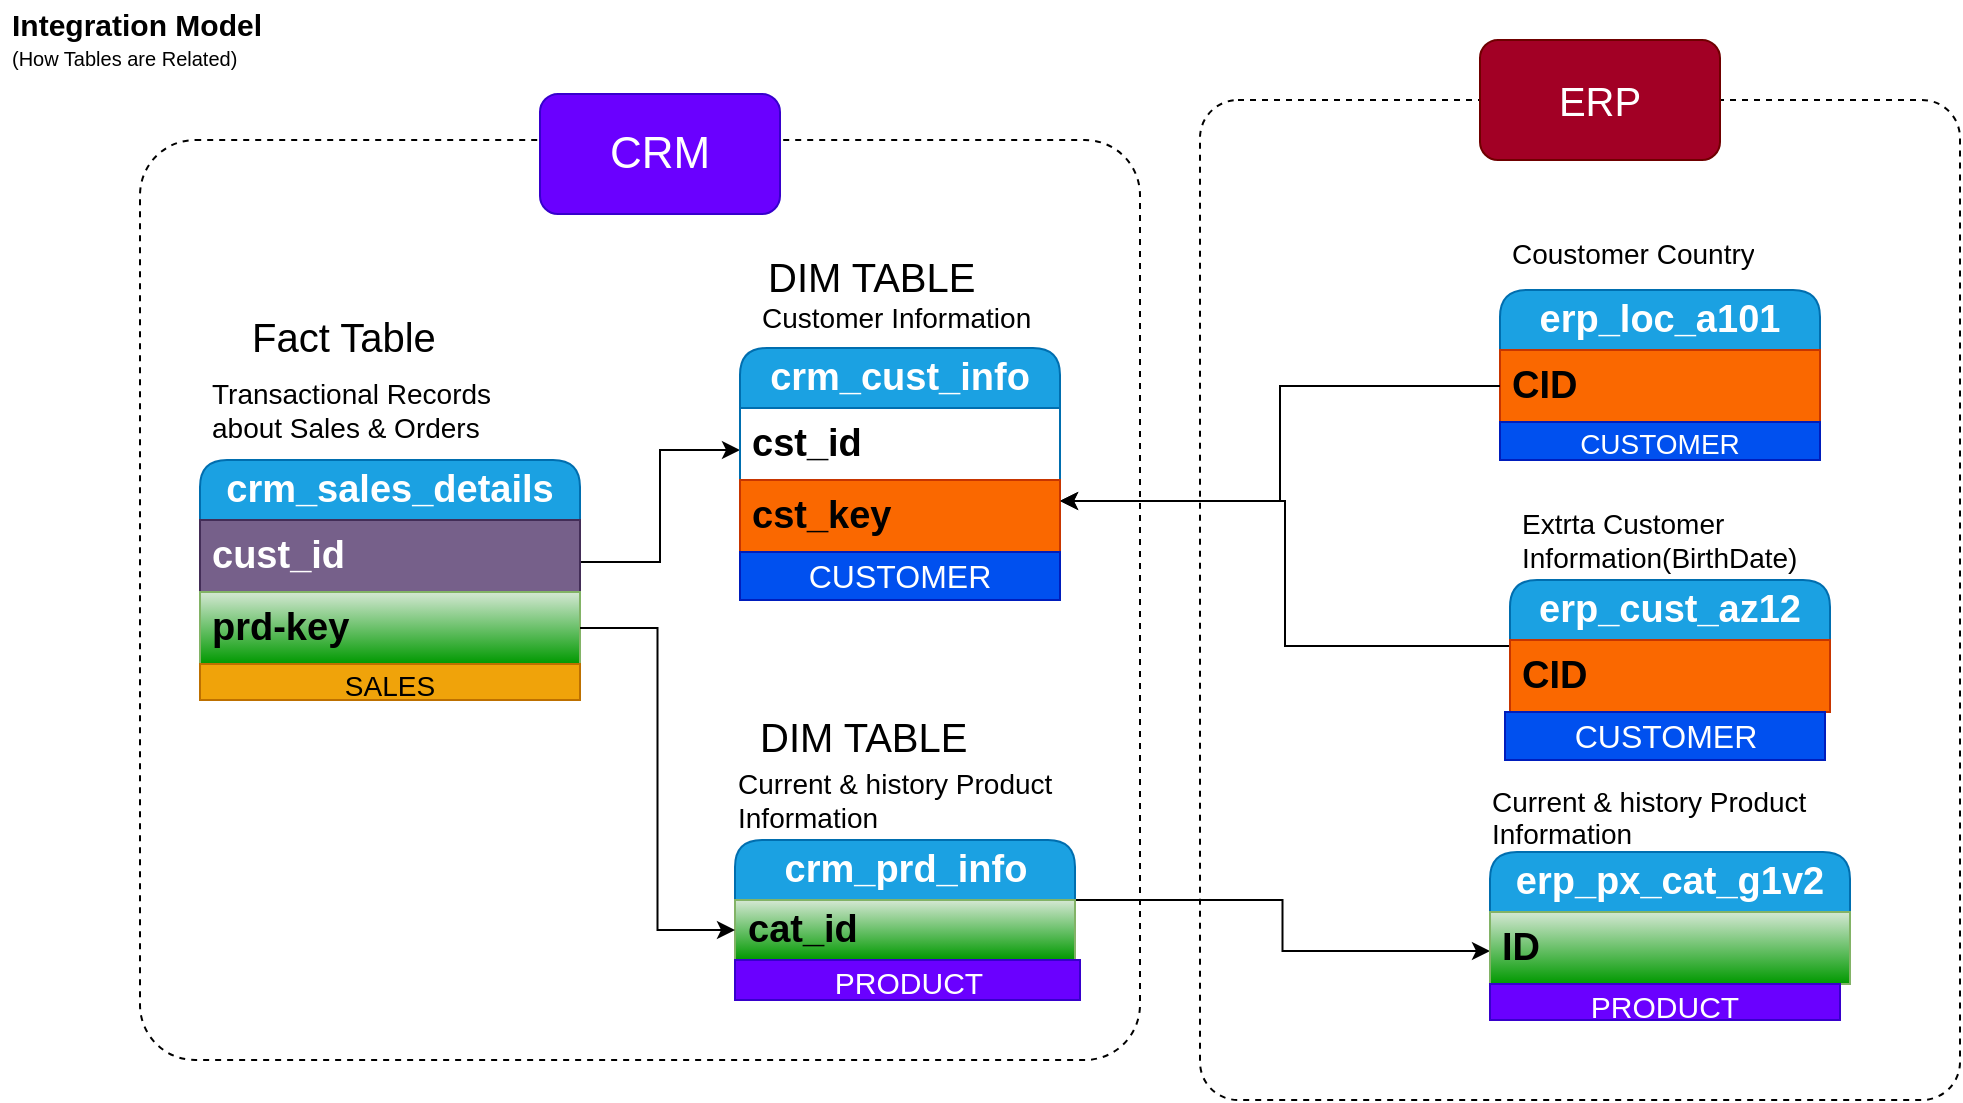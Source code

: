 <mxfile version="26.2.2">
  <diagram name="Page-1" id="cdR3yimcFpgnN0BHvAG8">
    <mxGraphModel dx="960" dy="716" grid="1" gridSize="10" guides="1" tooltips="1" connect="1" arrows="1" fold="1" page="1" pageScale="1" pageWidth="850" pageHeight="1100" math="0" shadow="0">
      <root>
        <mxCell id="0" />
        <mxCell id="1" parent="0" />
        <mxCell id="zwSsYxOrrxA8A5VseKba-1" value="&lt;font style=&quot;font-weight: bold; font-size: 15px;&quot;&gt;Integration Model &lt;/font&gt;&lt;font style=&quot;font-size: 10px;&quot;&gt;(How Tables are Related)&lt;/font&gt;" style="text;strokeColor=none;fillColor=none;align=left;verticalAlign=middle;spacingLeft=4;spacingRight=4;overflow=hidden;points=[[0,0.5],[1,0.5]];portConstraint=eastwest;rotatable=0;whiteSpace=wrap;html=1;" parent="1" vertex="1">
          <mxGeometry width="140" height="40" as="geometry" />
        </mxCell>
        <mxCell id="zwSsYxOrrxA8A5VseKba-70" style="edgeStyle=orthogonalEdgeStyle;rounded=0;orthogonalLoop=1;jettySize=auto;html=1;entryX=0;entryY=0.75;entryDx=0;entryDy=0;" parent="1" source="zwSsYxOrrxA8A5VseKba-13" target="zwSsYxOrrxA8A5VseKba-52" edge="1">
          <mxGeometry relative="1" as="geometry" />
        </mxCell>
        <mxCell id="zwSsYxOrrxA8A5VseKba-13" value="crm_prd_info" style="swimlane;fontStyle=1;childLayout=stackLayout;horizontal=1;startSize=30;horizontalStack=0;resizeParent=1;resizeParentMax=0;resizeLast=0;collapsible=1;marginBottom=0;whiteSpace=wrap;html=1;rounded=1;swimlaneLine=1;fillColor=#1ba1e2;strokeColor=#006EAF;fontColor=#ffffff;fontSize=19;" parent="1" vertex="1">
          <mxGeometry x="367.5" y="420" width="170" height="60" as="geometry" />
        </mxCell>
        <mxCell id="zwSsYxOrrxA8A5VseKba-14" value="cat_id" style="text;strokeColor=#82b366;fillColor=#d5e8d4;align=left;verticalAlign=middle;spacingLeft=4;spacingRight=4;overflow=hidden;points=[[0,0.5],[1,0.5]];portConstraint=eastwest;rotatable=0;whiteSpace=wrap;html=1;fontSize=19;fontStyle=1;gradientColor=#009900;" parent="zwSsYxOrrxA8A5VseKba-13" vertex="1">
          <mxGeometry y="30" width="170" height="30" as="geometry" />
        </mxCell>
        <mxCell id="zwSsYxOrrxA8A5VseKba-15" value="&lt;font style=&quot;font-size: 14px;&quot;&gt;Current &amp;amp; history Product Information&lt;/font&gt;" style="text;strokeColor=none;fillColor=none;align=left;verticalAlign=middle;spacingLeft=4;spacingRight=4;overflow=hidden;points=[[0,0.5],[1,0.5]];portConstraint=eastwest;rotatable=0;whiteSpace=wrap;html=1;" parent="1" vertex="1">
          <mxGeometry x="362.5" y="380" width="175" height="40" as="geometry" />
        </mxCell>
        <mxCell id="zwSsYxOrrxA8A5VseKba-69" style="edgeStyle=orthogonalEdgeStyle;rounded=0;orthogonalLoop=1;jettySize=auto;html=1;entryX=0;entryY=0.5;entryDx=0;entryDy=0;" parent="1" source="zwSsYxOrrxA8A5VseKba-22" target="zwSsYxOrrxA8A5VseKba-61" edge="1">
          <mxGeometry relative="1" as="geometry" />
        </mxCell>
        <mxCell id="zwSsYxOrrxA8A5VseKba-22" value="crm_sales_details" style="swimlane;fontStyle=1;childLayout=stackLayout;horizontal=1;startSize=30;horizontalStack=0;resizeParent=1;resizeParentMax=0;resizeLast=0;collapsible=1;marginBottom=0;whiteSpace=wrap;html=1;rounded=1;swimlaneLine=1;fillColor=#1ba1e2;strokeColor=#006EAF;fontColor=#ffffff;fontSize=19;" parent="1" vertex="1">
          <mxGeometry x="100" y="230" width="190" height="102" as="geometry" />
        </mxCell>
        <mxCell id="zwSsYxOrrxA8A5VseKba-23" value="cust_id" style="text;fillColor=#76608a;align=left;verticalAlign=middle;spacingLeft=4;spacingRight=4;overflow=hidden;points=[[0,0.5],[1,0.5]];portConstraint=eastwest;rotatable=0;whiteSpace=wrap;html=1;fontSize=19;fontStyle=1;fontColor=#ffffff;strokeColor=#432D57;" parent="zwSsYxOrrxA8A5VseKba-22" vertex="1">
          <mxGeometry y="30" width="190" height="36" as="geometry" />
        </mxCell>
        <mxCell id="zwSsYxOrrxA8A5VseKba-31" value="prd-key" style="text;strokeColor=#82b366;fillColor=#d5e8d4;align=left;verticalAlign=middle;spacingLeft=4;spacingRight=4;overflow=hidden;points=[[0,0.5],[1,0.5]];portConstraint=eastwest;rotatable=0;whiteSpace=wrap;html=1;fontSize=19;fontStyle=1;gradientColor=#009900;" parent="zwSsYxOrrxA8A5VseKba-22" vertex="1">
          <mxGeometry y="66" width="190" height="36" as="geometry" />
        </mxCell>
        <mxCell id="zwSsYxOrrxA8A5VseKba-24" value="&lt;font style=&quot;font-size: 14px;&quot;&gt;Transactional Records about Sales &amp;amp; Orders&lt;/font&gt;" style="text;strokeColor=none;fillColor=none;align=left;verticalAlign=middle;spacingLeft=4;spacingRight=4;overflow=hidden;points=[[0,0.5],[1,0.5]];portConstraint=eastwest;rotatable=0;whiteSpace=wrap;html=1;" parent="1" vertex="1">
          <mxGeometry x="100" y="180" width="170" height="50" as="geometry" />
        </mxCell>
        <mxCell id="zwSsYxOrrxA8A5VseKba-33" style="edgeStyle=orthogonalEdgeStyle;rounded=0;orthogonalLoop=1;jettySize=auto;html=1;entryX=0;entryY=0.5;entryDx=0;entryDy=0;" parent="1" source="zwSsYxOrrxA8A5VseKba-31" target="zwSsYxOrrxA8A5VseKba-14" edge="1">
          <mxGeometry relative="1" as="geometry" />
        </mxCell>
        <mxCell id="zwSsYxOrrxA8A5VseKba-66" style="edgeStyle=orthogonalEdgeStyle;rounded=0;orthogonalLoop=1;jettySize=auto;html=1;entryX=1;entryY=0.75;entryDx=0;entryDy=0;" parent="1" source="zwSsYxOrrxA8A5VseKba-34" target="zwSsYxOrrxA8A5VseKba-61" edge="1">
          <mxGeometry relative="1" as="geometry" />
        </mxCell>
        <mxCell id="zwSsYxOrrxA8A5VseKba-34" value="erp_cust_az12" style="swimlane;fontStyle=1;childLayout=stackLayout;horizontal=1;startSize=30;horizontalStack=0;resizeParent=1;resizeParentMax=0;resizeLast=0;collapsible=1;marginBottom=0;whiteSpace=wrap;html=1;rounded=1;swimlaneLine=1;fillColor=#1ba1e2;strokeColor=#006EAF;fontColor=#ffffff;fontSize=19;" parent="1" vertex="1">
          <mxGeometry x="755" y="290" width="160" height="66" as="geometry" />
        </mxCell>
        <mxCell id="zwSsYxOrrxA8A5VseKba-36" value="&lt;font style=&quot;font-size: 14px;&quot;&gt;Extrta Customer Information(BirthDate)&lt;/font&gt;" style="text;strokeColor=none;fillColor=none;align=left;verticalAlign=middle;spacingLeft=4;spacingRight=4;overflow=hidden;points=[[0,0.5],[1,0.5]];portConstraint=eastwest;rotatable=0;whiteSpace=wrap;html=1;" parent="1" vertex="1">
          <mxGeometry x="755" y="250" width="170" height="40" as="geometry" />
        </mxCell>
        <mxCell id="zwSsYxOrrxA8A5VseKba-35" value="CID" style="text;strokeColor=#C73500;fillColor=#fa6800;align=left;verticalAlign=middle;spacingLeft=4;spacingRight=4;overflow=hidden;points=[[0,0.5],[1,0.5]];portConstraint=eastwest;rotatable=0;whiteSpace=wrap;html=1;fontSize=19;fontStyle=1;fontColor=#000000;" parent="1" vertex="1">
          <mxGeometry x="755" y="320" width="160" height="36" as="geometry" />
        </mxCell>
        <mxCell id="zwSsYxOrrxA8A5VseKba-45" value="erp_loc_a101" style="swimlane;fontStyle=1;childLayout=stackLayout;horizontal=1;startSize=30;horizontalStack=0;resizeParent=1;resizeParentMax=0;resizeLast=0;collapsible=1;marginBottom=0;whiteSpace=wrap;html=1;rounded=1;swimlaneLine=1;fillColor=#1ba1e2;strokeColor=#006EAF;fontColor=#ffffff;fontSize=19;" parent="1" vertex="1">
          <mxGeometry x="750" y="145" width="160" height="66" as="geometry" />
        </mxCell>
        <mxCell id="zwSsYxOrrxA8A5VseKba-47" value="CID" style="text;strokeColor=#C73500;fillColor=#fa6800;align=left;verticalAlign=middle;spacingLeft=4;spacingRight=4;overflow=hidden;points=[[0,0.5],[1,0.5]];portConstraint=eastwest;rotatable=0;whiteSpace=wrap;html=1;fontSize=19;fontStyle=1;fontColor=#000000;" parent="zwSsYxOrrxA8A5VseKba-45" vertex="1">
          <mxGeometry y="30" width="160" height="36" as="geometry" />
        </mxCell>
        <mxCell id="zwSsYxOrrxA8A5VseKba-46" value="&lt;span style=&quot;font-size: 14px;&quot;&gt;Coustomer Country&lt;/span&gt;" style="text;strokeColor=none;fillColor=none;align=left;verticalAlign=middle;spacingLeft=4;spacingRight=4;overflow=hidden;points=[[0,0.5],[1,0.5]];portConstraint=eastwest;rotatable=0;whiteSpace=wrap;html=1;" parent="1" vertex="1">
          <mxGeometry x="750" y="107" width="170" height="40" as="geometry" />
        </mxCell>
        <mxCell id="zwSsYxOrrxA8A5VseKba-52" value="erp_px_cat_g1v2" style="swimlane;fontStyle=1;childLayout=stackLayout;horizontal=1;startSize=30;horizontalStack=0;resizeParent=1;resizeParentMax=0;resizeLast=0;collapsible=1;marginBottom=0;whiteSpace=wrap;html=1;rounded=1;swimlaneLine=1;fillColor=#1ba1e2;strokeColor=#006EAF;fontColor=#ffffff;fontSize=19;" parent="1" vertex="1">
          <mxGeometry x="745" y="426" width="180" height="66" as="geometry" />
        </mxCell>
        <mxCell id="zwSsYxOrrxA8A5VseKba-53" value="ID" style="text;strokeColor=#82b366;fillColor=#d5e8d4;align=left;verticalAlign=middle;spacingLeft=4;spacingRight=4;overflow=hidden;points=[[0,0.5],[1,0.5]];portConstraint=eastwest;rotatable=0;whiteSpace=wrap;html=1;fontSize=19;fontStyle=1;gradientColor=#009900;" parent="zwSsYxOrrxA8A5VseKba-52" vertex="1">
          <mxGeometry y="30" width="180" height="36" as="geometry" />
        </mxCell>
        <mxCell id="zwSsYxOrrxA8A5VseKba-54" value="&lt;font style=&quot;font-size: 14px;&quot;&gt;Current &amp;amp; history Product Information&lt;/font&gt;" style="text;strokeColor=none;fillColor=none;align=left;verticalAlign=middle;spacingLeft=4;spacingRight=4;overflow=hidden;points=[[0,0.5],[1,0.5]];portConstraint=eastwest;rotatable=0;whiteSpace=wrap;html=1;" parent="1" vertex="1">
          <mxGeometry x="740" y="390" width="175" height="36" as="geometry" />
        </mxCell>
        <mxCell id="zwSsYxOrrxA8A5VseKba-61" value="crm_cust_info" style="swimlane;fontStyle=1;childLayout=stackLayout;horizontal=1;startSize=30;horizontalStack=0;resizeParent=1;resizeParentMax=0;resizeLast=0;collapsible=1;marginBottom=0;whiteSpace=wrap;html=1;rounded=1;swimlaneLine=1;fillColor=#1ba1e2;strokeColor=#006EAF;fontColor=#ffffff;fontSize=19;" parent="1" vertex="1">
          <mxGeometry x="370" y="174" width="160" height="102" as="geometry" />
        </mxCell>
        <mxCell id="zwSsYxOrrxA8A5VseKba-68" value="cst_id" style="text;fillColor=none;align=left;verticalAlign=middle;spacingLeft=4;spacingRight=4;overflow=hidden;points=[[0,0.5],[1,0.5]];portConstraint=eastwest;rotatable=0;whiteSpace=wrap;html=1;fontSize=19;fontStyle=1;" parent="zwSsYxOrrxA8A5VseKba-61" vertex="1">
          <mxGeometry y="30" width="160" height="36" as="geometry" />
        </mxCell>
        <mxCell id="zwSsYxOrrxA8A5VseKba-62" value="cst_key" style="text;strokeColor=#C73500;fillColor=#fa6800;align=left;verticalAlign=middle;spacingLeft=4;spacingRight=4;overflow=hidden;points=[[0,0.5],[1,0.5]];portConstraint=eastwest;rotatable=0;whiteSpace=wrap;html=1;fontSize=19;fontStyle=1;fontColor=#000000;" parent="zwSsYxOrrxA8A5VseKba-61" vertex="1">
          <mxGeometry y="66" width="160" height="36" as="geometry" />
        </mxCell>
        <mxCell id="zwSsYxOrrxA8A5VseKba-63" value="&lt;font style=&quot;font-size: 14px;&quot;&gt;Customer Information&lt;/font&gt;" style="text;strokeColor=none;fillColor=none;align=left;verticalAlign=middle;spacingLeft=4;spacingRight=4;overflow=hidden;points=[[0,0.5],[1,0.5]];portConstraint=eastwest;rotatable=0;whiteSpace=wrap;html=1;" parent="1" vertex="1">
          <mxGeometry x="375" y="144" width="150" height="30" as="geometry" />
        </mxCell>
        <mxCell id="zwSsYxOrrxA8A5VseKba-65" style="edgeStyle=orthogonalEdgeStyle;rounded=0;orthogonalLoop=1;jettySize=auto;html=1;entryX=1;entryY=0.75;entryDx=0;entryDy=0;" parent="1" source="zwSsYxOrrxA8A5VseKba-47" target="zwSsYxOrrxA8A5VseKba-61" edge="1">
          <mxGeometry relative="1" as="geometry" />
        </mxCell>
        <mxCell id="zwSsYxOrrxA8A5VseKba-75" value="" style="rounded=1;whiteSpace=wrap;html=1;arcSize=6;fillColor=none;dashed=1;" parent="1" vertex="1">
          <mxGeometry x="70" y="70" width="500" height="460" as="geometry" />
        </mxCell>
        <mxCell id="zwSsYxOrrxA8A5VseKba-76" value="&lt;font style=&quot;font-size: 22px;&quot;&gt;CRM&lt;/font&gt;" style="rounded=1;whiteSpace=wrap;html=1;fillColor=#6a00ff;strokeColor=#3700CC;fontColor=#ffffff;" parent="1" vertex="1">
          <mxGeometry x="270" y="47" width="120" height="60" as="geometry" />
        </mxCell>
        <mxCell id="zwSsYxOrrxA8A5VseKba-77" value="" style="rounded=1;whiteSpace=wrap;html=1;fillColor=none;dashed=1;arcSize=5;" parent="1" vertex="1">
          <mxGeometry x="600" y="50" width="380" height="500" as="geometry" />
        </mxCell>
        <mxCell id="zwSsYxOrrxA8A5VseKba-78" value="&lt;font style=&quot;font-size: 20px;&quot;&gt;ERP&lt;/font&gt;" style="rounded=1;whiteSpace=wrap;html=1;fillColor=#a20025;fontColor=#ffffff;strokeColor=#6F0000;" parent="1" vertex="1">
          <mxGeometry x="740" y="20" width="120" height="60" as="geometry" />
        </mxCell>
        <mxCell id="JckBF_CulE6L3QhNgT-t-1" value="&lt;font style=&quot;font-size: 15px;&quot;&gt;PRODUCT&lt;/font&gt;" style="text;align=center;verticalAlign=middle;spacingLeft=4;spacingRight=4;overflow=hidden;points=[[0,0.5],[1,0.5]];portConstraint=eastwest;rotatable=0;whiteSpace=wrap;html=1;fillColor=#6a00ff;strokeColor=#3700CC;fontColor=#ffffff;" vertex="1" parent="1">
          <mxGeometry x="745" y="492" width="175" height="18" as="geometry" />
        </mxCell>
        <mxCell id="JckBF_CulE6L3QhNgT-t-2" value="&lt;font style=&quot;font-size: 15px;&quot;&gt;PRODUCT&lt;/font&gt;" style="text;align=center;verticalAlign=middle;spacingLeft=4;spacingRight=4;overflow=hidden;points=[[0,0.5],[1,0.5]];portConstraint=eastwest;rotatable=0;whiteSpace=wrap;html=1;fillColor=#6a00ff;strokeColor=#3700CC;fontColor=#ffffff;" vertex="1" parent="1">
          <mxGeometry x="367.5" y="480" width="172.5" height="20" as="geometry" />
        </mxCell>
        <mxCell id="JckBF_CulE6L3QhNgT-t-3" value="&lt;font style=&quot;font-size: 16px;&quot;&gt;CUSTOMER&lt;/font&gt;" style="text;align=center;verticalAlign=middle;spacingLeft=4;spacingRight=4;overflow=hidden;points=[[0,0.5],[1,0.5]];portConstraint=eastwest;rotatable=0;whiteSpace=wrap;html=1;fillColor=#0050ef;strokeColor=#001DBC;fontColor=#ffffff;" vertex="1" parent="1">
          <mxGeometry x="752.5" y="356" width="160" height="24" as="geometry" />
        </mxCell>
        <mxCell id="JckBF_CulE6L3QhNgT-t-4" value="&lt;font style=&quot;font-size: 14px;&quot;&gt;CUSTOMER&lt;/font&gt;" style="text;align=center;verticalAlign=middle;spacingLeft=4;spacingRight=4;overflow=hidden;points=[[0,0.5],[1,0.5]];portConstraint=eastwest;rotatable=0;whiteSpace=wrap;html=1;fillColor=#0050ef;strokeColor=#001DBC;fontColor=#ffffff;" vertex="1" parent="1">
          <mxGeometry x="750" y="211" width="160" height="19" as="geometry" />
        </mxCell>
        <mxCell id="JckBF_CulE6L3QhNgT-t-5" value="&lt;font style=&quot;font-size: 14px;&quot;&gt;SALES&lt;/font&gt;" style="text;align=center;verticalAlign=middle;spacingLeft=4;spacingRight=4;overflow=hidden;points=[[0,0.5],[1,0.5]];portConstraint=eastwest;rotatable=0;whiteSpace=wrap;html=1;fillColor=#f0a30a;strokeColor=#BD7000;fontColor=#000000;" vertex="1" parent="1">
          <mxGeometry x="100" y="332" width="190" height="18" as="geometry" />
        </mxCell>
        <mxCell id="JckBF_CulE6L3QhNgT-t-6" value="&lt;font style=&quot;font-size: 16px;&quot;&gt;CUSTOMER&lt;/font&gt;" style="text;align=center;verticalAlign=middle;spacingLeft=4;spacingRight=4;overflow=hidden;points=[[0,0.5],[1,0.5]];portConstraint=eastwest;rotatable=0;whiteSpace=wrap;html=1;fillColor=#0050ef;strokeColor=#001DBC;fontColor=#ffffff;" vertex="1" parent="1">
          <mxGeometry x="370" y="276" width="160" height="24" as="geometry" />
        </mxCell>
        <mxCell id="JckBF_CulE6L3QhNgT-t-8" value="&lt;font style=&quot;font-size: 20px;&quot;&gt;Fact Table&lt;/font&gt;" style="text;strokeColor=none;fillColor=none;align=left;verticalAlign=top;spacingLeft=4;spacingRight=4;overflow=hidden;rotatable=0;points=[[0,0.5],[1,0.5]];portConstraint=eastwest;whiteSpace=wrap;html=1;" vertex="1" parent="1">
          <mxGeometry x="120" y="150" width="160" height="30" as="geometry" />
        </mxCell>
        <mxCell id="JckBF_CulE6L3QhNgT-t-9" value="&lt;font style=&quot;font-size: 20px;&quot;&gt;DIM TABLE&lt;/font&gt;" style="text;strokeColor=none;fillColor=none;align=left;verticalAlign=top;spacingLeft=4;spacingRight=4;overflow=hidden;rotatable=0;points=[[0,0.5],[1,0.5]];portConstraint=eastwest;whiteSpace=wrap;html=1;" vertex="1" parent="1">
          <mxGeometry x="377.5" y="120" width="160" height="30" as="geometry" />
        </mxCell>
        <mxCell id="JckBF_CulE6L3QhNgT-t-11" value="&lt;font style=&quot;font-size: 20px;&quot;&gt;DIM TABLE&lt;/font&gt;" style="text;strokeColor=none;fillColor=none;align=left;verticalAlign=top;spacingLeft=4;spacingRight=4;overflow=hidden;rotatable=0;points=[[0,0.5],[1,0.5]];portConstraint=eastwest;whiteSpace=wrap;html=1;" vertex="1" parent="1">
          <mxGeometry x="373.75" y="350" width="160" height="30" as="geometry" />
        </mxCell>
      </root>
    </mxGraphModel>
  </diagram>
</mxfile>
